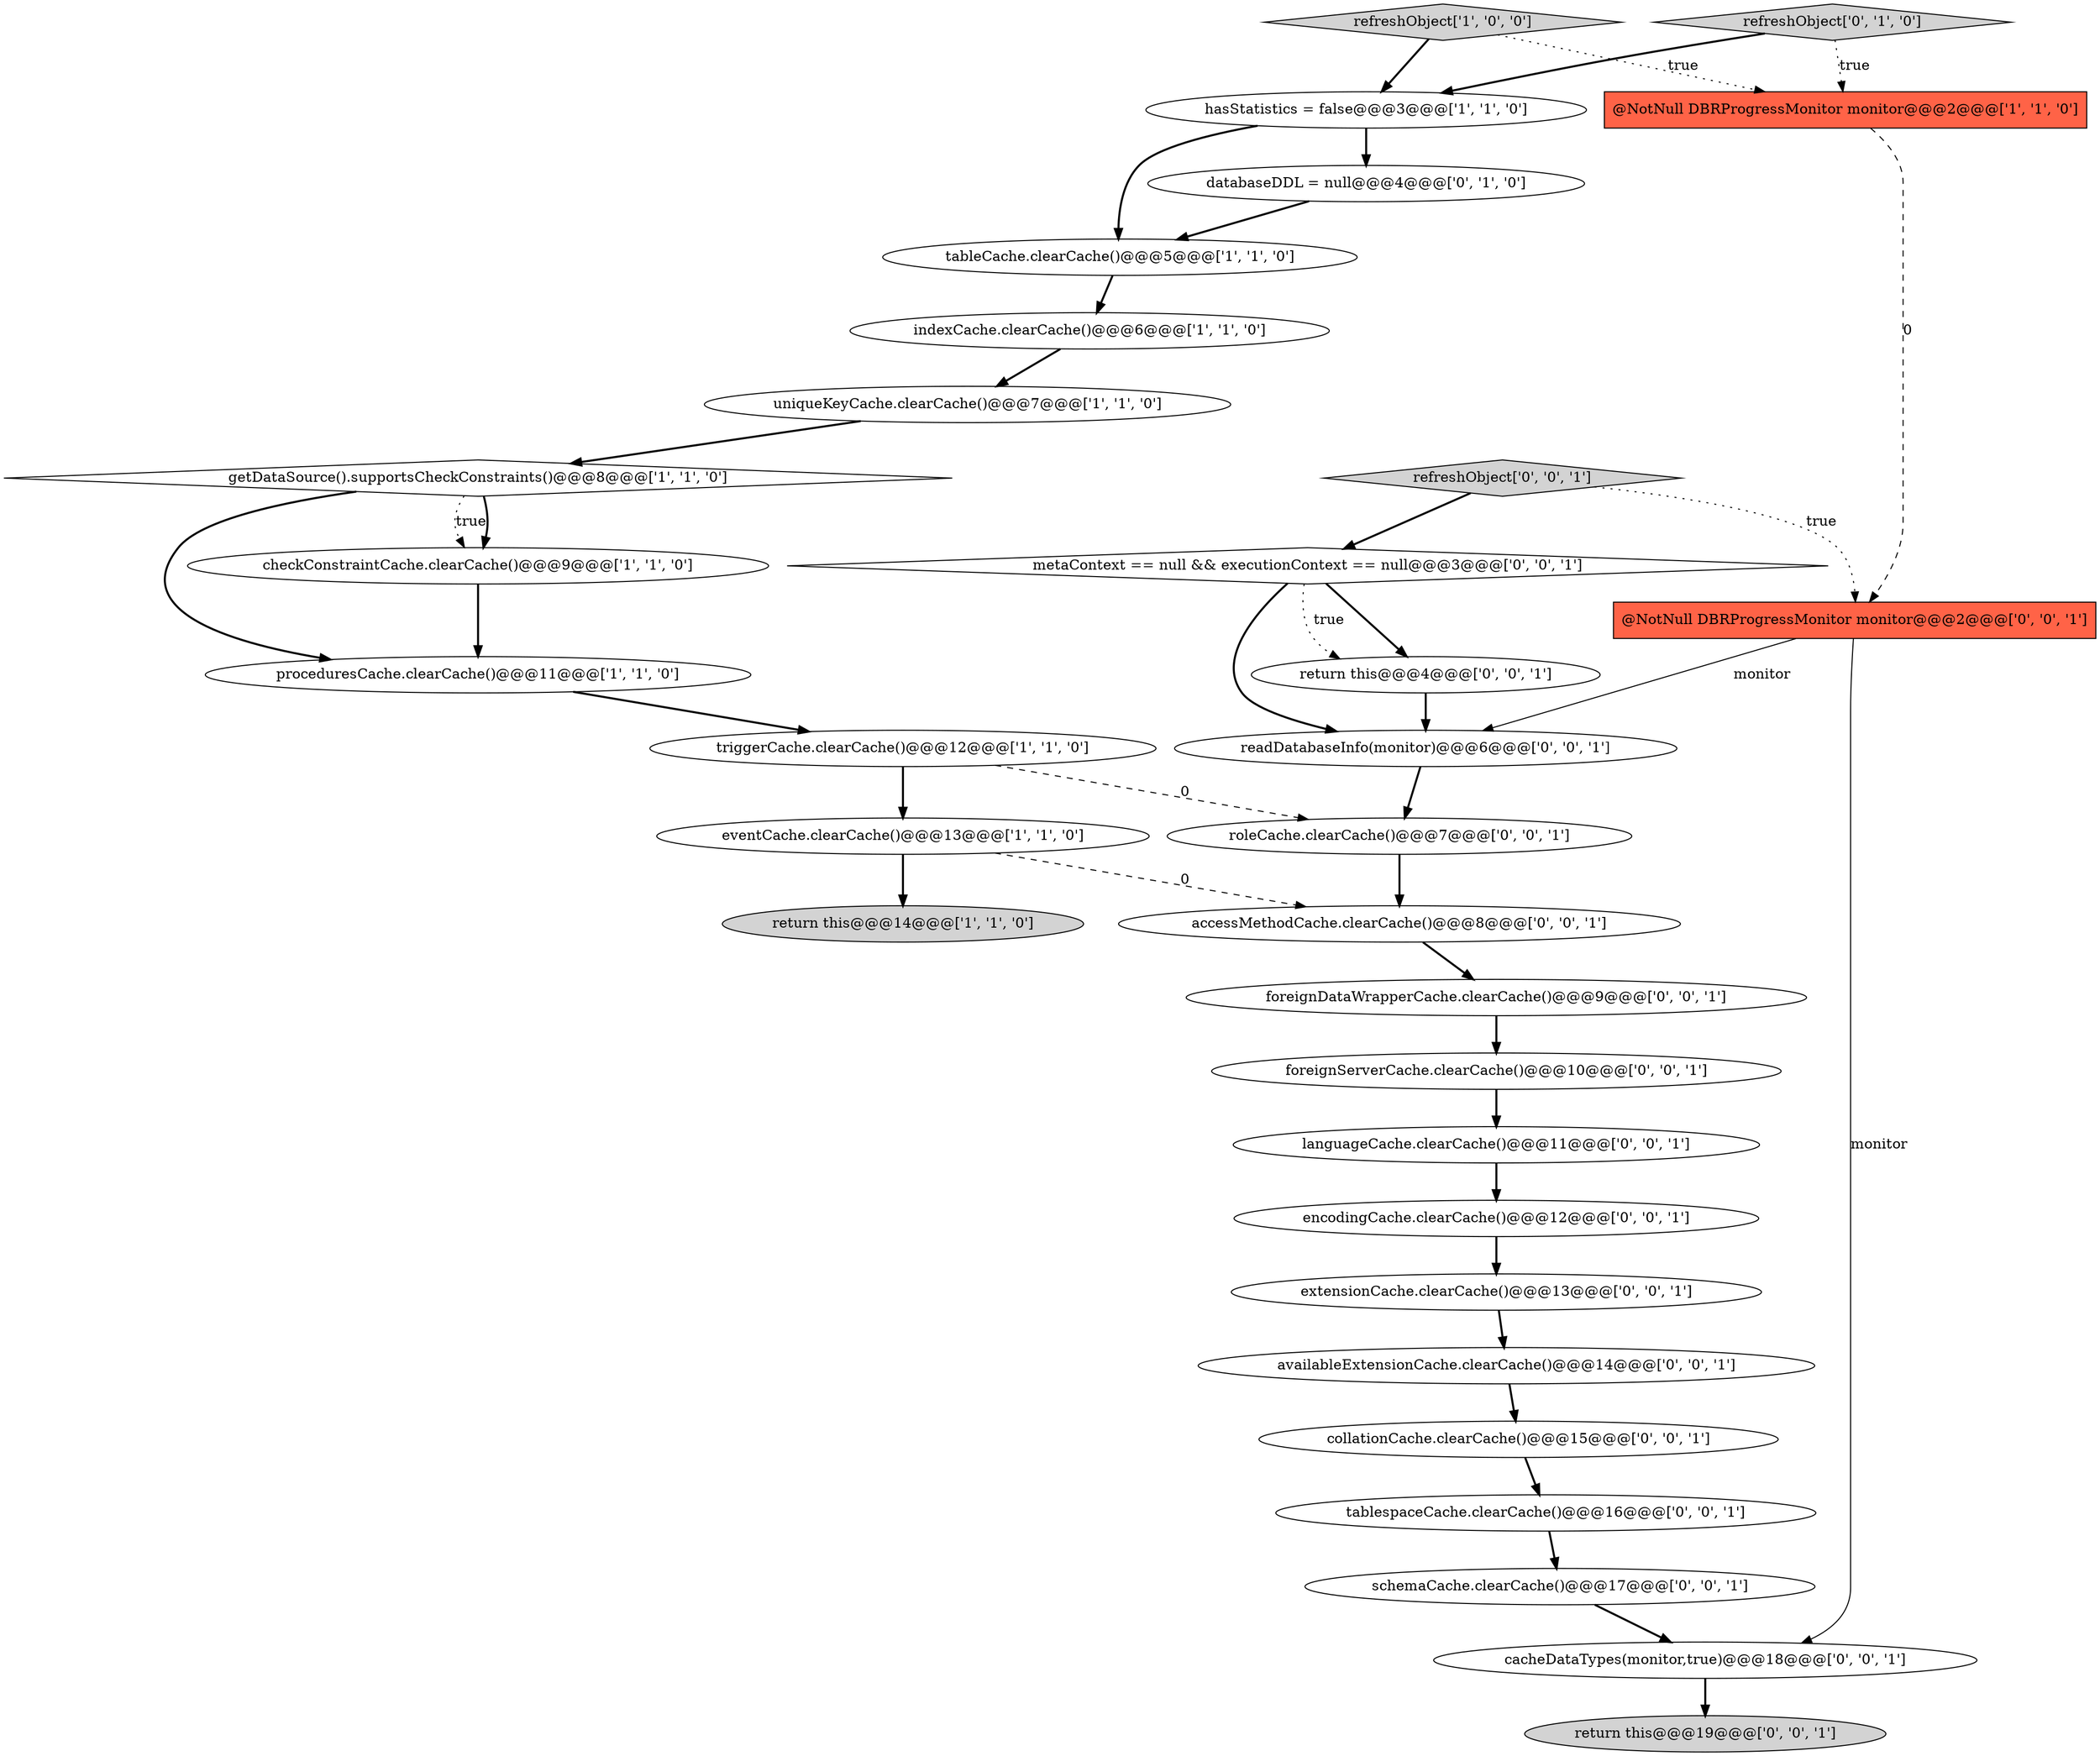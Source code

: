 digraph {
10 [style = filled, label = "indexCache.clearCache()@@@6@@@['1', '1', '0']", fillcolor = white, shape = ellipse image = "AAA0AAABBB1BBB"];
2 [style = filled, label = "return this@@@14@@@['1', '1', '0']", fillcolor = lightgray, shape = ellipse image = "AAA0AAABBB1BBB"];
3 [style = filled, label = "triggerCache.clearCache()@@@12@@@['1', '1', '0']", fillcolor = white, shape = ellipse image = "AAA0AAABBB1BBB"];
1 [style = filled, label = "getDataSource().supportsCheckConstraints()@@@8@@@['1', '1', '0']", fillcolor = white, shape = diamond image = "AAA0AAABBB1BBB"];
14 [style = filled, label = "languageCache.clearCache()@@@11@@@['0', '0', '1']", fillcolor = white, shape = ellipse image = "AAA0AAABBB3BBB"];
17 [style = filled, label = "@NotNull DBRProgressMonitor monitor@@@2@@@['0', '0', '1']", fillcolor = tomato, shape = box image = "AAA0AAABBB3BBB"];
18 [style = filled, label = "encodingCache.clearCache()@@@12@@@['0', '0', '1']", fillcolor = white, shape = ellipse image = "AAA0AAABBB3BBB"];
16 [style = filled, label = "metaContext == null && executionContext == null@@@3@@@['0', '0', '1']", fillcolor = white, shape = diamond image = "AAA0AAABBB3BBB"];
23 [style = filled, label = "readDatabaseInfo(monitor)@@@6@@@['0', '0', '1']", fillcolor = white, shape = ellipse image = "AAA0AAABBB3BBB"];
15 [style = filled, label = "return this@@@19@@@['0', '0', '1']", fillcolor = lightgray, shape = ellipse image = "AAA0AAABBB3BBB"];
4 [style = filled, label = "eventCache.clearCache()@@@13@@@['1', '1', '0']", fillcolor = white, shape = ellipse image = "AAA0AAABBB1BBB"];
0 [style = filled, label = "hasStatistics = false@@@3@@@['1', '1', '0']", fillcolor = white, shape = ellipse image = "AAA0AAABBB1BBB"];
27 [style = filled, label = "collationCache.clearCache()@@@15@@@['0', '0', '1']", fillcolor = white, shape = ellipse image = "AAA0AAABBB3BBB"];
21 [style = filled, label = "extensionCache.clearCache()@@@13@@@['0', '0', '1']", fillcolor = white, shape = ellipse image = "AAA0AAABBB3BBB"];
8 [style = filled, label = "checkConstraintCache.clearCache()@@@9@@@['1', '1', '0']", fillcolor = white, shape = ellipse image = "AAA0AAABBB1BBB"];
24 [style = filled, label = "accessMethodCache.clearCache()@@@8@@@['0', '0', '1']", fillcolor = white, shape = ellipse image = "AAA0AAABBB3BBB"];
30 [style = filled, label = "tablespaceCache.clearCache()@@@16@@@['0', '0', '1']", fillcolor = white, shape = ellipse image = "AAA0AAABBB3BBB"];
5 [style = filled, label = "@NotNull DBRProgressMonitor monitor@@@2@@@['1', '1', '0']", fillcolor = tomato, shape = box image = "AAA0AAABBB1BBB"];
6 [style = filled, label = "uniqueKeyCache.clearCache()@@@7@@@['1', '1', '0']", fillcolor = white, shape = ellipse image = "AAA0AAABBB1BBB"];
7 [style = filled, label = "refreshObject['1', '0', '0']", fillcolor = lightgray, shape = diamond image = "AAA0AAABBB1BBB"];
9 [style = filled, label = "proceduresCache.clearCache()@@@11@@@['1', '1', '0']", fillcolor = white, shape = ellipse image = "AAA0AAABBB1BBB"];
29 [style = filled, label = "foreignServerCache.clearCache()@@@10@@@['0', '0', '1']", fillcolor = white, shape = ellipse image = "AAA0AAABBB3BBB"];
28 [style = filled, label = "cacheDataTypes(monitor,true)@@@18@@@['0', '0', '1']", fillcolor = white, shape = ellipse image = "AAA0AAABBB3BBB"];
26 [style = filled, label = "return this@@@4@@@['0', '0', '1']", fillcolor = white, shape = ellipse image = "AAA0AAABBB3BBB"];
19 [style = filled, label = "foreignDataWrapperCache.clearCache()@@@9@@@['0', '0', '1']", fillcolor = white, shape = ellipse image = "AAA0AAABBB3BBB"];
22 [style = filled, label = "refreshObject['0', '0', '1']", fillcolor = lightgray, shape = diamond image = "AAA0AAABBB3BBB"];
20 [style = filled, label = "schemaCache.clearCache()@@@17@@@['0', '0', '1']", fillcolor = white, shape = ellipse image = "AAA0AAABBB3BBB"];
12 [style = filled, label = "refreshObject['0', '1', '0']", fillcolor = lightgray, shape = diamond image = "AAA0AAABBB2BBB"];
13 [style = filled, label = "databaseDDL = null@@@4@@@['0', '1', '0']", fillcolor = white, shape = ellipse image = "AAA1AAABBB2BBB"];
11 [style = filled, label = "tableCache.clearCache()@@@5@@@['1', '1', '0']", fillcolor = white, shape = ellipse image = "AAA0AAABBB1BBB"];
25 [style = filled, label = "availableExtensionCache.clearCache()@@@14@@@['0', '0', '1']", fillcolor = white, shape = ellipse image = "AAA0AAABBB3BBB"];
31 [style = filled, label = "roleCache.clearCache()@@@7@@@['0', '0', '1']", fillcolor = white, shape = ellipse image = "AAA0AAABBB3BBB"];
12->0 [style = bold, label=""];
17->23 [style = solid, label="monitor"];
1->8 [style = dotted, label="true"];
8->9 [style = bold, label=""];
1->9 [style = bold, label=""];
10->6 [style = bold, label=""];
14->18 [style = bold, label=""];
16->26 [style = bold, label=""];
1->8 [style = bold, label=""];
9->3 [style = bold, label=""];
22->16 [style = bold, label=""];
17->28 [style = solid, label="monitor"];
3->31 [style = dashed, label="0"];
0->13 [style = bold, label=""];
28->15 [style = bold, label=""];
0->11 [style = bold, label=""];
4->2 [style = bold, label=""];
12->5 [style = dotted, label="true"];
7->5 [style = dotted, label="true"];
23->31 [style = bold, label=""];
21->25 [style = bold, label=""];
30->20 [style = bold, label=""];
13->11 [style = bold, label=""];
11->10 [style = bold, label=""];
19->29 [style = bold, label=""];
16->23 [style = bold, label=""];
7->0 [style = bold, label=""];
27->30 [style = bold, label=""];
20->28 [style = bold, label=""];
18->21 [style = bold, label=""];
26->23 [style = bold, label=""];
24->19 [style = bold, label=""];
31->24 [style = bold, label=""];
29->14 [style = bold, label=""];
25->27 [style = bold, label=""];
16->26 [style = dotted, label="true"];
22->17 [style = dotted, label="true"];
6->1 [style = bold, label=""];
5->17 [style = dashed, label="0"];
3->4 [style = bold, label=""];
4->24 [style = dashed, label="0"];
}
